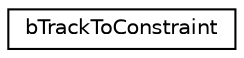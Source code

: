 digraph G
{
  edge [fontname="Helvetica",fontsize="10",labelfontname="Helvetica",labelfontsize="10"];
  node [fontname="Helvetica",fontsize="10",shape=record];
  rankdir=LR;
  Node1 [label="bTrackToConstraint",height=0.2,width=0.4,color="black", fillcolor="white", style="filled",URL="$dd/d05/structbTrackToConstraint.html"];
}
